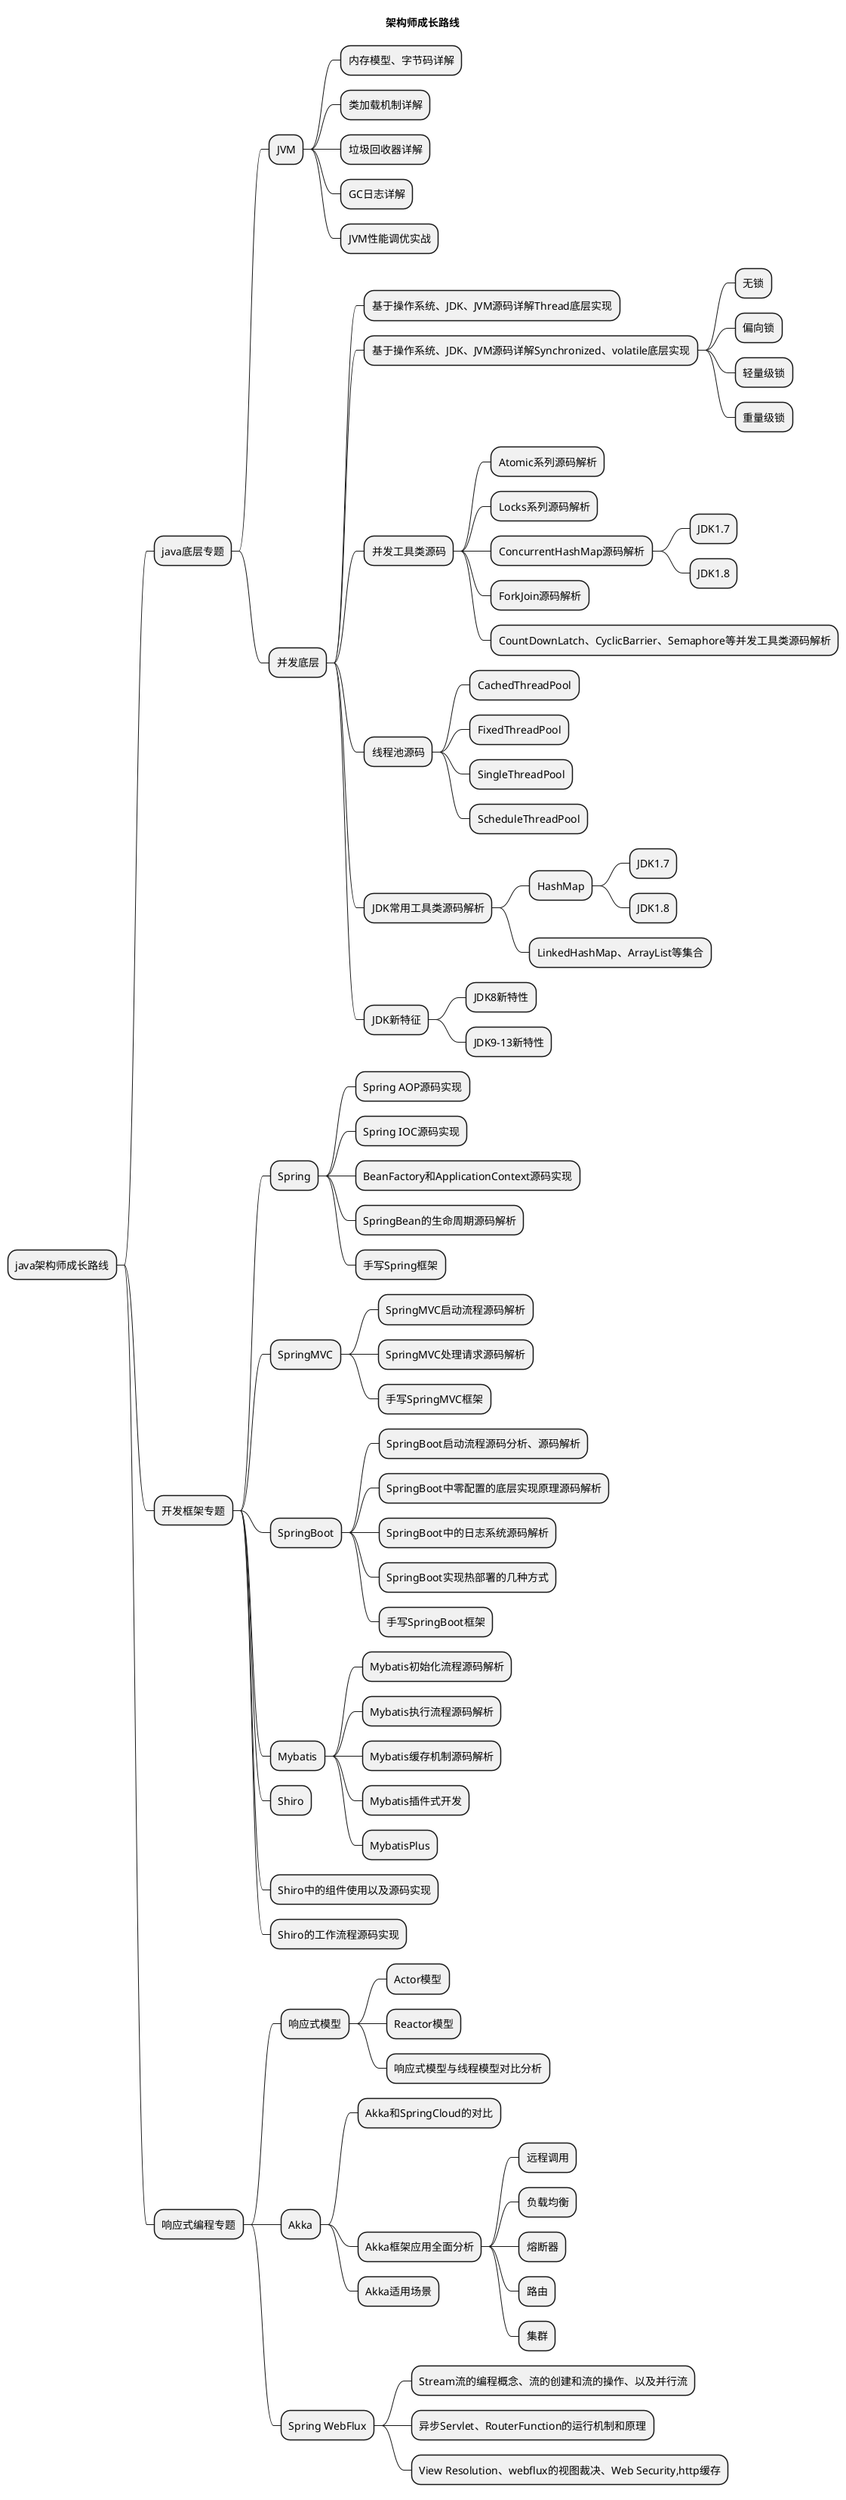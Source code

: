 @startmindmap
title 架构师成长路线

* java架构师成长路线

** java底层专题

*** JVM
**** 内存模型、字节码详解
**** 类加载机制详解
**** 垃圾回收器详解
**** GC日志详解
**** JVM性能调优实战

*** 并发底层
**** 基于操作系统、JDK、JVM源码详解Thread底层实现
**** 基于操作系统、JDK、JVM源码详解Synchronized、volatile底层实现
***** 无锁
***** 偏向锁
***** 轻量级锁
***** 重量级锁

**** 并发工具类源码
***** Atomic系列源码解析
***** Locks系列源码解析

***** ConcurrentHashMap源码解析
****** JDK1.7
****** JDK1.8

***** ForkJoin源码解析
***** CountDownLatch、CyclicBarrier、Semaphore等并发工具类源码解析

**** 线程池源码
***** CachedThreadPool
***** FixedThreadPool
***** SingleThreadPool
***** ScheduleThreadPool

**** JDK常用工具类源码解析
***** HashMap
****** JDK1.7
****** JDK1.8
***** LinkedHashMap、ArrayList等集合
**** JDK新特征
***** JDK8新特性
***** JDK9-13新特性

** 开发框架专题
*** Spring
**** Spring AOP源码实现
**** Spring IOC源码实现
**** BeanFactory和ApplicationContext源码实现
**** SpringBean的生命周期源码解析
**** 手写Spring框架

*** SpringMVC
**** SpringMVC启动流程源码解析
**** SpringMVC处理请求源码解析
**** 手写SpringMVC框架

*** SpringBoot
**** SpringBoot启动流程源码分析、源码解析
**** SpringBoot中零配置的底层实现原理源码解析
**** SpringBoot中的日志系统源码解析
**** SpringBoot实现热部署的几种方式
**** 手写SpringBoot框架

*** Mybatis
**** Mybatis初始化流程源码解析
**** Mybatis执行流程源码解析
**** Mybatis缓存机制源码解析
**** Mybatis插件式开发
**** MybatisPlus

*** Shiro
*** Shiro中的组件使用以及源码实现
*** Shiro的工作流程源码实现

** 响应式编程专题
*** 响应式模型
**** Actor模型
**** Reactor模型
**** 响应式模型与线程模型对比分析

*** Akka
**** Akka和SpringCloud的对比
**** Akka框架应用全面分析
***** 远程调用
***** 负载均衡
***** 熔断器
***** 路由
***** 集群
**** Akka适用场景

*** Spring WebFlux
**** Stream流的编程概念、流的创建和流的操作、以及并行流
**** 异步Servlet、RouterFunction的运行机制和原理
**** View Resolution、webflux的视图裁决、Web Security,http缓存

@endmindmap